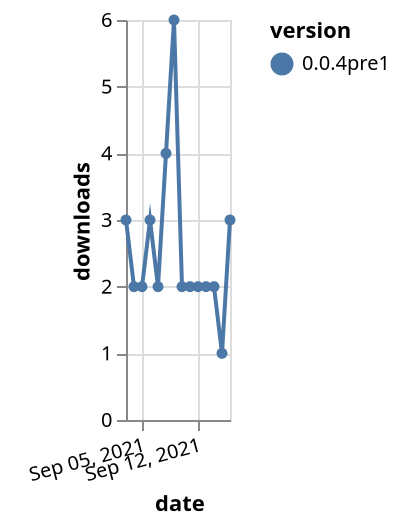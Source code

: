 {"$schema": "https://vega.github.io/schema/vega-lite/v5.json", "description": "A simple bar chart with embedded data.", "data": {"values": [{"date": "2021-09-03", "total": 3547, "delta": 3, "version": "0.0.4pre1"}, {"date": "2021-09-04", "total": 3549, "delta": 2, "version": "0.0.4pre1"}, {"date": "2021-09-05", "total": 3551, "delta": 2, "version": "0.0.4pre1"}, {"date": "2021-09-06", "total": 3554, "delta": 3, "version": "0.0.4pre1"}, {"date": "2021-09-07", "total": 3556, "delta": 2, "version": "0.0.4pre1"}, {"date": "2021-09-08", "total": 3560, "delta": 4, "version": "0.0.4pre1"}, {"date": "2021-09-09", "total": 3566, "delta": 6, "version": "0.0.4pre1"}, {"date": "2021-09-10", "total": 3568, "delta": 2, "version": "0.0.4pre1"}, {"date": "2021-09-11", "total": 3570, "delta": 2, "version": "0.0.4pre1"}, {"date": "2021-09-12", "total": 3572, "delta": 2, "version": "0.0.4pre1"}, {"date": "2021-09-13", "total": 3574, "delta": 2, "version": "0.0.4pre1"}, {"date": "2021-09-14", "total": 3576, "delta": 2, "version": "0.0.4pre1"}, {"date": "2021-09-15", "total": 3577, "delta": 1, "version": "0.0.4pre1"}, {"date": "2021-09-16", "total": 3580, "delta": 3, "version": "0.0.4pre1"}]}, "width": "container", "mark": {"type": "line", "point": {"filled": true}}, "encoding": {"x": {"field": "date", "type": "temporal", "timeUnit": "yearmonthdate", "title": "date", "axis": {"labelAngle": -15}}, "y": {"field": "delta", "type": "quantitative", "title": "downloads"}, "color": {"field": "version", "type": "nominal"}, "tooltip": {"field": "delta"}}}